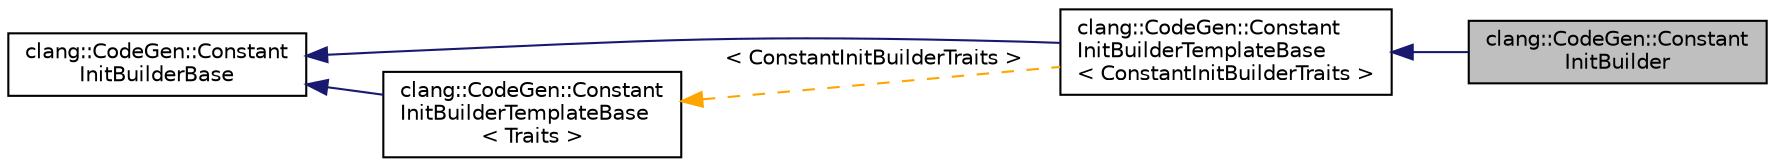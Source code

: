 digraph "clang::CodeGen::ConstantInitBuilder"
{
 // LATEX_PDF_SIZE
  bgcolor="transparent";
  edge [fontname="Helvetica",fontsize="10",labelfontname="Helvetica",labelfontsize="10"];
  node [fontname="Helvetica",fontsize="10",shape=record];
  rankdir="LR";
  Node1 [label="clang::CodeGen::Constant\lInitBuilder",height=0.2,width=0.4,color="black", fillcolor="grey75", style="filled", fontcolor="black",tooltip="The standard implementation of ConstantInitBuilder used in Clang."];
  Node2 -> Node1 [dir="back",color="midnightblue",fontsize="10",style="solid",fontname="Helvetica"];
  Node2 [label="clang::CodeGen::Constant\lInitBuilderTemplateBase\l\< ConstantInitBuilderTraits \>",height=0.2,width=0.4,color="black",URL="$classclang_1_1CodeGen_1_1ConstantInitBuilderTemplateBase.html",tooltip=" "];
  Node3 -> Node2 [dir="back",color="midnightblue",fontsize="10",style="solid",fontname="Helvetica"];
  Node3 [label="clang::CodeGen::Constant\lInitBuilderBase",height=0.2,width=0.4,color="black",URL="$classclang_1_1CodeGen_1_1ConstantInitBuilderBase.html",tooltip="A convenience builder class for complex constant initializers, especially for anonymous global struct..."];
  Node4 -> Node2 [dir="back",color="orange",fontsize="10",style="dashed",label=" \< ConstantInitBuilderTraits \>" ,fontname="Helvetica"];
  Node4 [label="clang::CodeGen::Constant\lInitBuilderTemplateBase\l\< Traits \>",height=0.2,width=0.4,color="black",URL="$classclang_1_1CodeGen_1_1ConstantInitBuilderTemplateBase.html",tooltip="A template class designed to allow other frontends to easily customize the builder classes used by Co..."];
  Node3 -> Node4 [dir="back",color="midnightblue",fontsize="10",style="solid",fontname="Helvetica"];
}
